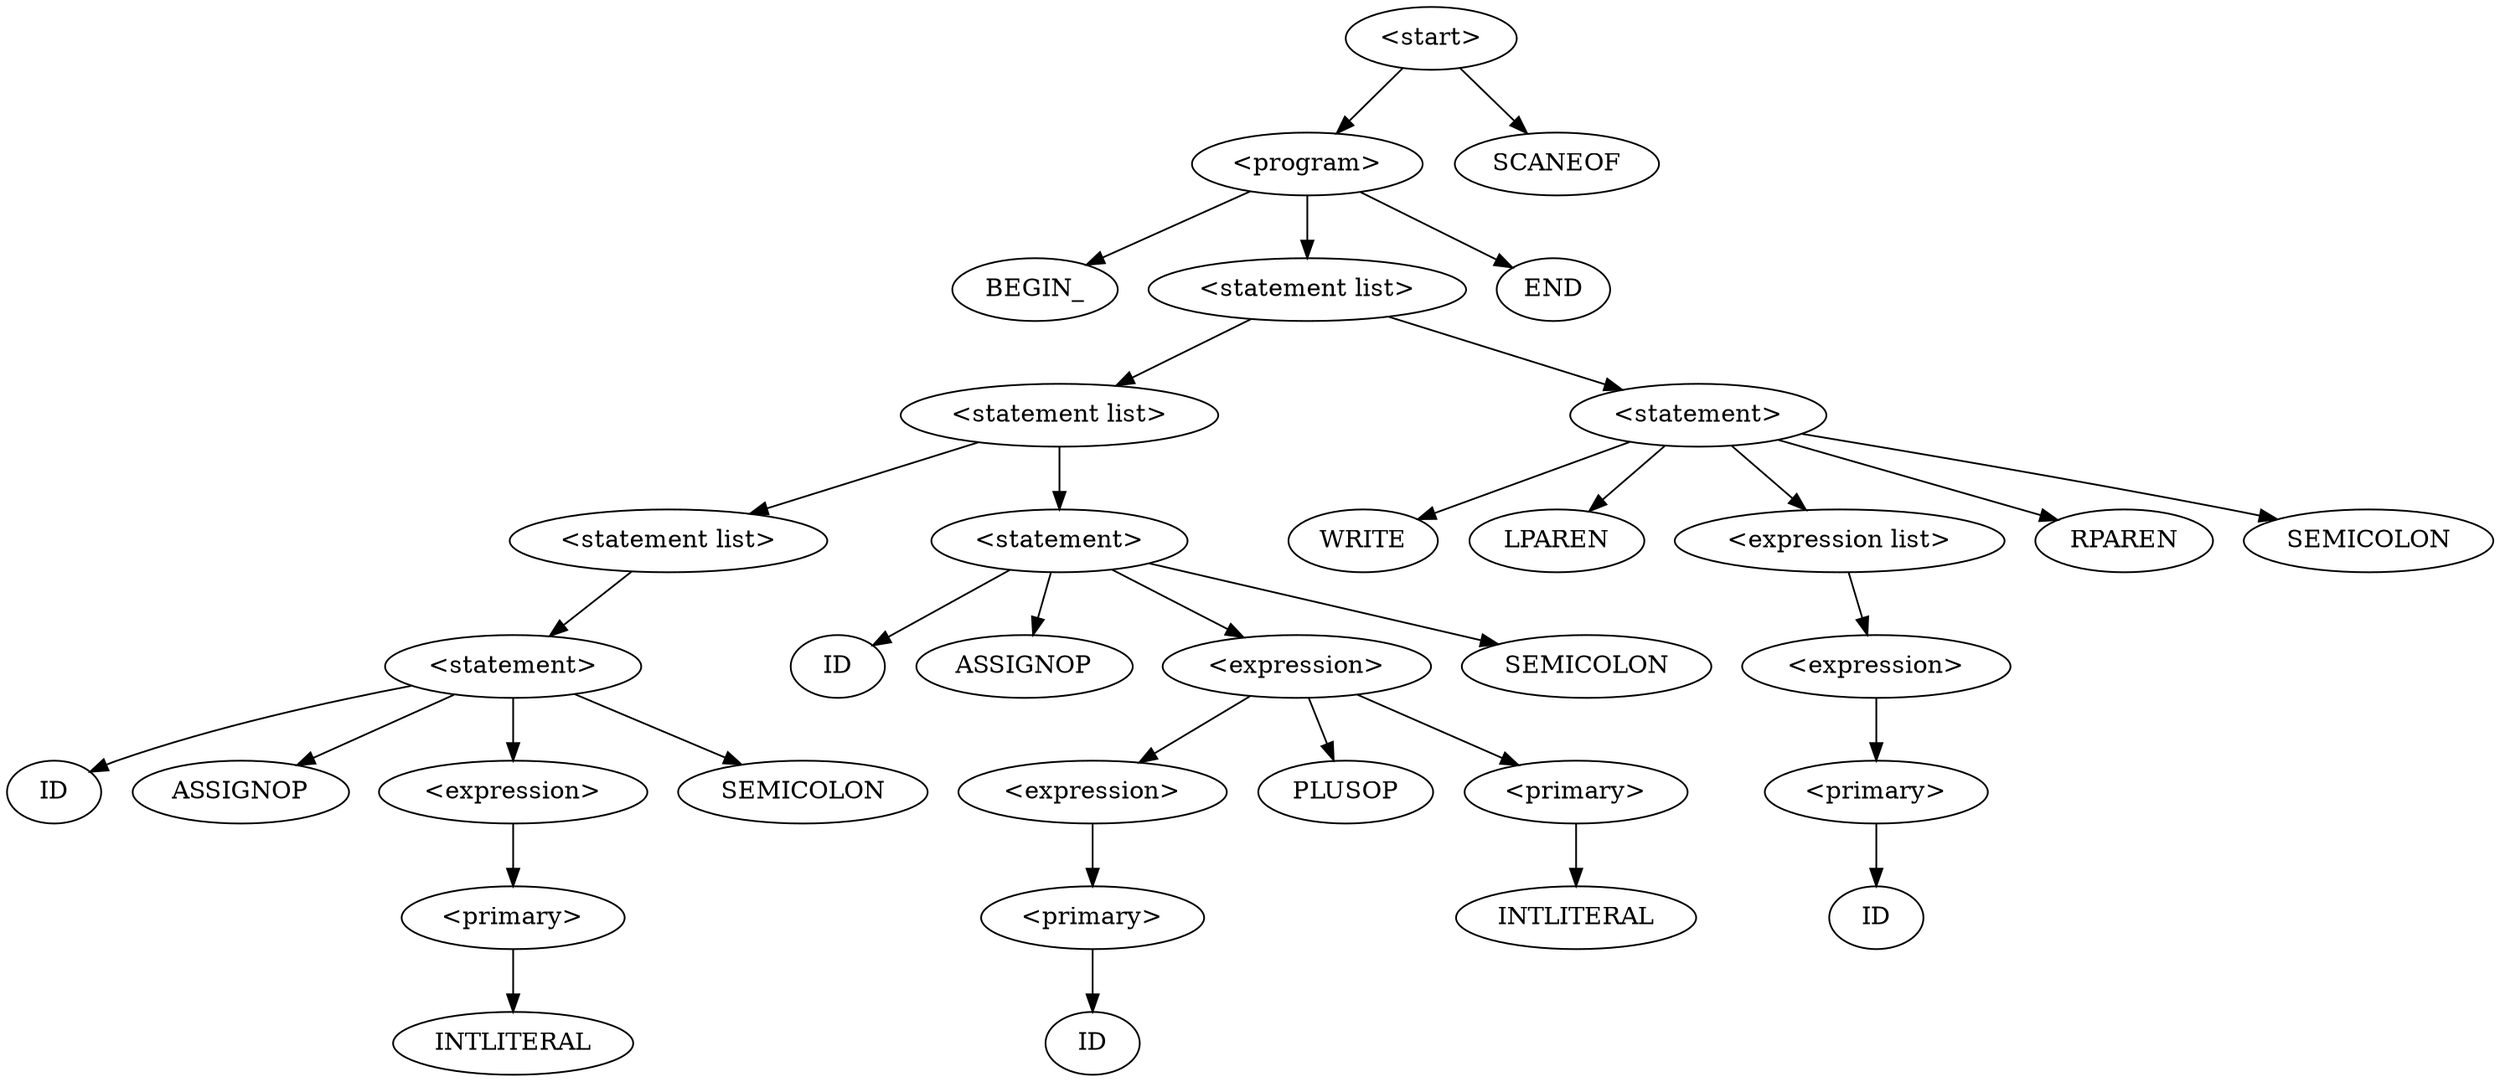 digraph AST {
node0 [label="<start>"];
node1 [label="<program>"];
node2 [label="BEGIN_"];
node1 -> node2;
node3 [label="<statement list>"];
node4 [label="<statement list>"];
node5 [label="<statement list>"];
node6 [label="<statement>"];
node7 [label="ID"];
node6 -> node7;
node8 [label="ASSIGNOP"];
node6 -> node8;
node9 [label="<expression>"];
node10 [label="<primary>"];
node11 [label="INTLITERAL"];
node10 -> node11;
node9 -> node10;
node6 -> node9;
node12 [label="SEMICOLON"];
node6 -> node12;
node5 -> node6;
node4 -> node5;
node13 [label="<statement>"];
node14 [label="ID"];
node13 -> node14;
node15 [label="ASSIGNOP"];
node13 -> node15;
node16 [label="<expression>"];
node17 [label="<expression>"];
node18 [label="<primary>"];
node19 [label="ID"];
node18 -> node19;
node17 -> node18;
node16 -> node17;
node20 [label="PLUSOP"];
node16 -> node20;
node21 [label="<primary>"];
node22 [label="INTLITERAL"];
node21 -> node22;
node16 -> node21;
node13 -> node16;
node23 [label="SEMICOLON"];
node13 -> node23;
node4 -> node13;
node3 -> node4;
node24 [label="<statement>"];
node25 [label="WRITE"];
node24 -> node25;
node26 [label="LPAREN"];
node24 -> node26;
node27 [label="<expression list>"];
node28 [label="<expression>"];
node29 [label="<primary>"];
node30 [label="ID"];
node29 -> node30;
node28 -> node29;
node27 -> node28;
node24 -> node27;
node31 [label="RPAREN"];
node24 -> node31;
node32 [label="SEMICOLON"];
node24 -> node32;
node3 -> node24;
node1 -> node3;
node33 [label="END"];
node1 -> node33;
node0 -> node1;
node34 [label="SCANEOF"];
node0 -> node34;
}